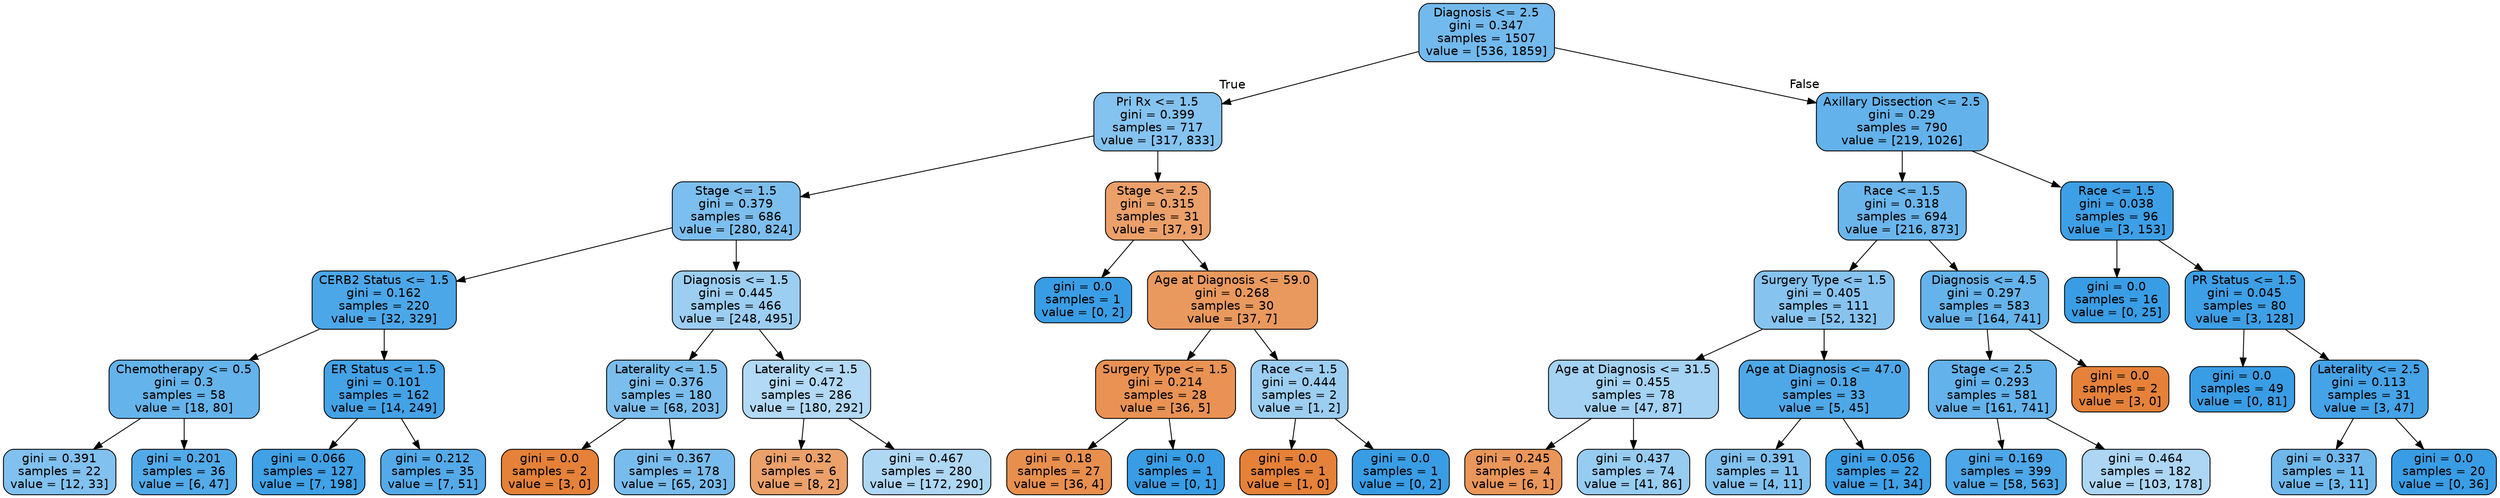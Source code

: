 digraph Tree {
node [shape=box, style="filled, rounded", color="black", fontname=helvetica] ;
edge [fontname=helvetica] ;
0 [label="Diagnosis <= 2.5\ngini = 0.347\nsamples = 1507\nvalue = [536, 1859]", fillcolor="#399de5b5"] ;
1 [label="Pri Rx <= 1.5\ngini = 0.399\nsamples = 717\nvalue = [317, 833]", fillcolor="#399de59e"] ;
0 -> 1 [labeldistance=2.5, labelangle=45, headlabel="True"] ;
2 [label="Stage <= 1.5\ngini = 0.379\nsamples = 686\nvalue = [280, 824]", fillcolor="#399de5a8"] ;
1 -> 2 ;
3 [label="CERB2 Status <= 1.5\ngini = 0.162\nsamples = 220\nvalue = [32, 329]", fillcolor="#399de5e6"] ;
2 -> 3 ;
4 [label="Chemotherapy <= 0.5\ngini = 0.3\nsamples = 58\nvalue = [18, 80]", fillcolor="#399de5c6"] ;
3 -> 4 ;
5 [label="gini = 0.391\nsamples = 22\nvalue = [12, 33]", fillcolor="#399de5a2"] ;
4 -> 5 ;
6 [label="gini = 0.201\nsamples = 36\nvalue = [6, 47]", fillcolor="#399de5de"] ;
4 -> 6 ;
7 [label="ER Status <= 1.5\ngini = 0.101\nsamples = 162\nvalue = [14, 249]", fillcolor="#399de5f1"] ;
3 -> 7 ;
8 [label="gini = 0.066\nsamples = 127\nvalue = [7, 198]", fillcolor="#399de5f6"] ;
7 -> 8 ;
9 [label="gini = 0.212\nsamples = 35\nvalue = [7, 51]", fillcolor="#399de5dc"] ;
7 -> 9 ;
10 [label="Diagnosis <= 1.5\ngini = 0.445\nsamples = 466\nvalue = [248, 495]", fillcolor="#399de57f"] ;
2 -> 10 ;
11 [label="Laterality <= 1.5\ngini = 0.376\nsamples = 180\nvalue = [68, 203]", fillcolor="#399de5aa"] ;
10 -> 11 ;
12 [label="gini = 0.0\nsamples = 2\nvalue = [3, 0]", fillcolor="#e58139ff"] ;
11 -> 12 ;
13 [label="gini = 0.367\nsamples = 178\nvalue = [65, 203]", fillcolor="#399de5ad"] ;
11 -> 13 ;
14 [label="Laterality <= 1.5\ngini = 0.472\nsamples = 286\nvalue = [180, 292]", fillcolor="#399de562"] ;
10 -> 14 ;
15 [label="gini = 0.32\nsamples = 6\nvalue = [8, 2]", fillcolor="#e58139bf"] ;
14 -> 15 ;
16 [label="gini = 0.467\nsamples = 280\nvalue = [172, 290]", fillcolor="#399de568"] ;
14 -> 16 ;
17 [label="Stage <= 2.5\ngini = 0.315\nsamples = 31\nvalue = [37, 9]", fillcolor="#e58139c1"] ;
1 -> 17 ;
18 [label="gini = 0.0\nsamples = 1\nvalue = [0, 2]", fillcolor="#399de5ff"] ;
17 -> 18 ;
19 [label="Age at Diagnosis <= 59.0\ngini = 0.268\nsamples = 30\nvalue = [37, 7]", fillcolor="#e58139cf"] ;
17 -> 19 ;
20 [label="Surgery Type <= 1.5\ngini = 0.214\nsamples = 28\nvalue = [36, 5]", fillcolor="#e58139dc"] ;
19 -> 20 ;
21 [label="gini = 0.18\nsamples = 27\nvalue = [36, 4]", fillcolor="#e58139e3"] ;
20 -> 21 ;
22 [label="gini = 0.0\nsamples = 1\nvalue = [0, 1]", fillcolor="#399de5ff"] ;
20 -> 22 ;
23 [label="Race <= 1.5\ngini = 0.444\nsamples = 2\nvalue = [1, 2]", fillcolor="#399de57f"] ;
19 -> 23 ;
24 [label="gini = 0.0\nsamples = 1\nvalue = [1, 0]", fillcolor="#e58139ff"] ;
23 -> 24 ;
25 [label="gini = 0.0\nsamples = 1\nvalue = [0, 2]", fillcolor="#399de5ff"] ;
23 -> 25 ;
26 [label="Axillary Dissection <= 2.5\ngini = 0.29\nsamples = 790\nvalue = [219, 1026]", fillcolor="#399de5c9"] ;
0 -> 26 [labeldistance=2.5, labelangle=-45, headlabel="False"] ;
27 [label="Race <= 1.5\ngini = 0.318\nsamples = 694\nvalue = [216, 873]", fillcolor="#399de5c0"] ;
26 -> 27 ;
28 [label="Surgery Type <= 1.5\ngini = 0.405\nsamples = 111\nvalue = [52, 132]", fillcolor="#399de59b"] ;
27 -> 28 ;
29 [label="Age at Diagnosis <= 31.5\ngini = 0.455\nsamples = 78\nvalue = [47, 87]", fillcolor="#399de575"] ;
28 -> 29 ;
30 [label="gini = 0.245\nsamples = 4\nvalue = [6, 1]", fillcolor="#e58139d4"] ;
29 -> 30 ;
31 [label="gini = 0.437\nsamples = 74\nvalue = [41, 86]", fillcolor="#399de585"] ;
29 -> 31 ;
32 [label="Age at Diagnosis <= 47.0\ngini = 0.18\nsamples = 33\nvalue = [5, 45]", fillcolor="#399de5e3"] ;
28 -> 32 ;
33 [label="gini = 0.391\nsamples = 11\nvalue = [4, 11]", fillcolor="#399de5a2"] ;
32 -> 33 ;
34 [label="gini = 0.056\nsamples = 22\nvalue = [1, 34]", fillcolor="#399de5f8"] ;
32 -> 34 ;
35 [label="Diagnosis <= 4.5\ngini = 0.297\nsamples = 583\nvalue = [164, 741]", fillcolor="#399de5c7"] ;
27 -> 35 ;
36 [label="Stage <= 2.5\ngini = 0.293\nsamples = 581\nvalue = [161, 741]", fillcolor="#399de5c8"] ;
35 -> 36 ;
37 [label="gini = 0.169\nsamples = 399\nvalue = [58, 563]", fillcolor="#399de5e5"] ;
36 -> 37 ;
38 [label="gini = 0.464\nsamples = 182\nvalue = [103, 178]", fillcolor="#399de56b"] ;
36 -> 38 ;
39 [label="gini = 0.0\nsamples = 2\nvalue = [3, 0]", fillcolor="#e58139ff"] ;
35 -> 39 ;
40 [label="Race <= 1.5\ngini = 0.038\nsamples = 96\nvalue = [3, 153]", fillcolor="#399de5fa"] ;
26 -> 40 ;
41 [label="gini = 0.0\nsamples = 16\nvalue = [0, 25]", fillcolor="#399de5ff"] ;
40 -> 41 ;
42 [label="PR Status <= 1.5\ngini = 0.045\nsamples = 80\nvalue = [3, 128]", fillcolor="#399de5f9"] ;
40 -> 42 ;
43 [label="gini = 0.0\nsamples = 49\nvalue = [0, 81]", fillcolor="#399de5ff"] ;
42 -> 43 ;
44 [label="Laterality <= 2.5\ngini = 0.113\nsamples = 31\nvalue = [3, 47]", fillcolor="#399de5ef"] ;
42 -> 44 ;
45 [label="gini = 0.337\nsamples = 11\nvalue = [3, 11]", fillcolor="#399de5b9"] ;
44 -> 45 ;
46 [label="gini = 0.0\nsamples = 20\nvalue = [0, 36]", fillcolor="#399de5ff"] ;
44 -> 46 ;
}